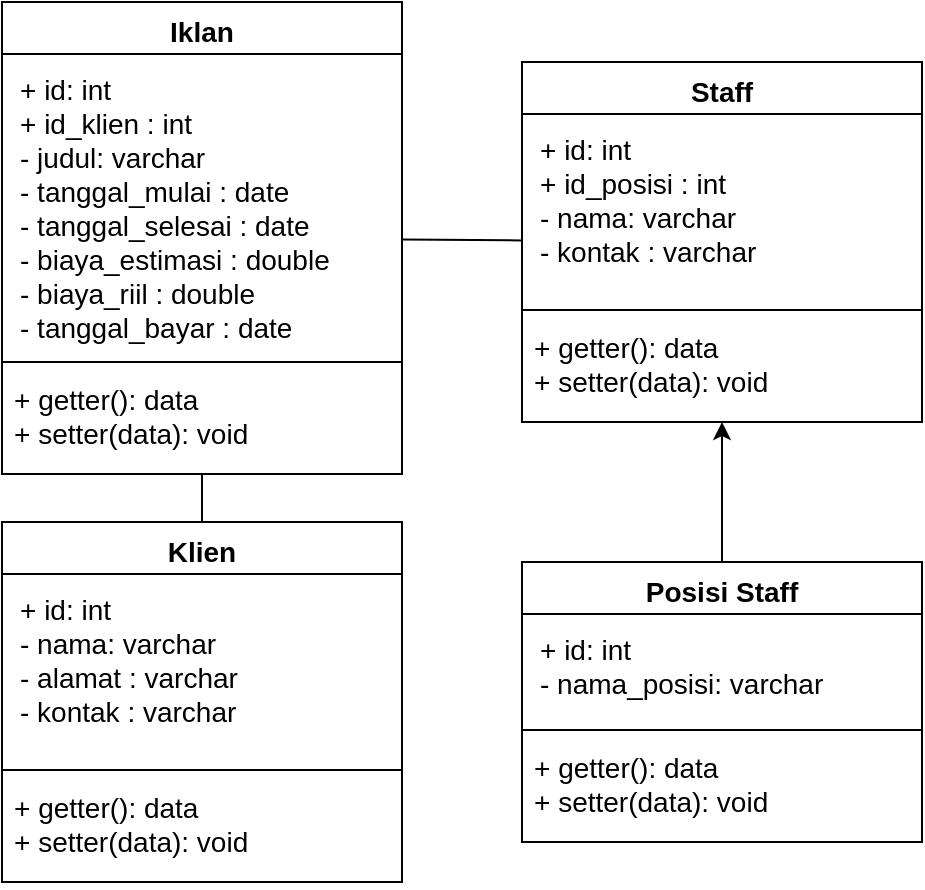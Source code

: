 <mxfile version="17.1.3" type="github">
  <diagram id="C5RBs43oDa-KdzZeNtuy" name="Page-1">
    <mxGraphModel dx="1422" dy="756" grid="1" gridSize="10" guides="1" tooltips="1" connect="1" arrows="1" fold="1" page="1" pageScale="1" pageWidth="827" pageHeight="1169" math="0" shadow="0">
      <root>
        <mxCell id="WIyWlLk6GJQsqaUBKTNV-0" />
        <mxCell id="WIyWlLk6GJQsqaUBKTNV-1" parent="WIyWlLk6GJQsqaUBKTNV-0" />
        <mxCell id="s0EepXa069mjVDkJH46W-5" value="Klien" style="swimlane;fontStyle=1;align=center;verticalAlign=top;childLayout=stackLayout;horizontal=1;startSize=26;horizontalStack=0;resizeParent=1;resizeParentMax=0;resizeLast=0;collapsible=1;marginBottom=0;fontSize=14;" vertex="1" parent="WIyWlLk6GJQsqaUBKTNV-1">
          <mxGeometry x="120" y="470" width="200" height="180" as="geometry">
            <mxRectangle x="120" y="430" width="100" height="26" as="alternateBounds" />
          </mxGeometry>
        </mxCell>
        <mxCell id="s0EepXa069mjVDkJH46W-6" value="+ id: int&#xa;- nama: varchar&#xa;- alamat : varchar &#xa;- kontak : varchar" style="text;strokeColor=none;fillColor=none;align=left;verticalAlign=top;spacingLeft=4;spacingRight=4;overflow=hidden;rotatable=0;points=[[0,0.5],[1,0.5]];portConstraint=eastwest;fontSize=14;spacing=5;spacingTop=0;spacingBottom=0;" vertex="1" parent="s0EepXa069mjVDkJH46W-5">
          <mxGeometry y="26" width="200" height="94" as="geometry" />
        </mxCell>
        <mxCell id="s0EepXa069mjVDkJH46W-7" value="" style="line;strokeWidth=1;fillColor=none;align=left;verticalAlign=middle;spacingTop=-1;spacingLeft=3;spacingRight=3;rotatable=0;labelPosition=right;points=[];portConstraint=eastwest;" vertex="1" parent="s0EepXa069mjVDkJH46W-5">
          <mxGeometry y="120" width="200" height="8" as="geometry" />
        </mxCell>
        <mxCell id="s0EepXa069mjVDkJH46W-8" value="+ getter(): data&#xa;+ setter(data): void" style="text;strokeColor=none;fillColor=none;align=left;verticalAlign=top;spacingLeft=4;spacingRight=4;overflow=hidden;rotatable=0;points=[[0,0.5],[1,0.5]];portConstraint=eastwest;fontSize=14;fontStyle=0" vertex="1" parent="s0EepXa069mjVDkJH46W-5">
          <mxGeometry y="128" width="200" height="52" as="geometry" />
        </mxCell>
        <mxCell id="s0EepXa069mjVDkJH46W-9" value="Staff" style="swimlane;fontStyle=1;align=center;verticalAlign=top;childLayout=stackLayout;horizontal=1;startSize=26;horizontalStack=0;resizeParent=1;resizeParentMax=0;resizeLast=0;collapsible=1;marginBottom=0;fontSize=14;" vertex="1" parent="WIyWlLk6GJQsqaUBKTNV-1">
          <mxGeometry x="380" y="240" width="200" height="180" as="geometry">
            <mxRectangle x="460" y="340" width="100" height="26" as="alternateBounds" />
          </mxGeometry>
        </mxCell>
        <mxCell id="s0EepXa069mjVDkJH46W-10" value="+ id: int&#xa;+ id_posisi : int &#xa;- nama: varchar&#xa;- kontak : varchar" style="text;strokeColor=none;fillColor=none;align=left;verticalAlign=top;spacingLeft=4;spacingRight=4;overflow=hidden;rotatable=0;points=[[0,0.5],[1,0.5]];portConstraint=eastwest;fontSize=14;spacing=5;spacingTop=0;spacingBottom=0;" vertex="1" parent="s0EepXa069mjVDkJH46W-9">
          <mxGeometry y="26" width="200" height="94" as="geometry" />
        </mxCell>
        <mxCell id="s0EepXa069mjVDkJH46W-11" value="" style="line;strokeWidth=1;fillColor=none;align=left;verticalAlign=middle;spacingTop=-1;spacingLeft=3;spacingRight=3;rotatable=0;labelPosition=right;points=[];portConstraint=eastwest;" vertex="1" parent="s0EepXa069mjVDkJH46W-9">
          <mxGeometry y="120" width="200" height="8" as="geometry" />
        </mxCell>
        <mxCell id="s0EepXa069mjVDkJH46W-12" value="+ getter(): data&#xa;+ setter(data): void" style="text;strokeColor=none;fillColor=none;align=left;verticalAlign=top;spacingLeft=4;spacingRight=4;overflow=hidden;rotatable=0;points=[[0,0.5],[1,0.5]];portConstraint=eastwest;fontSize=14;fontStyle=0" vertex="1" parent="s0EepXa069mjVDkJH46W-9">
          <mxGeometry y="128" width="200" height="52" as="geometry" />
        </mxCell>
        <mxCell id="s0EepXa069mjVDkJH46W-13" value="Posisi Staff" style="swimlane;fontStyle=1;align=center;verticalAlign=top;childLayout=stackLayout;horizontal=1;startSize=26;horizontalStack=0;resizeParent=1;resizeParentMax=0;resizeLast=0;collapsible=1;marginBottom=0;fontSize=14;" vertex="1" parent="WIyWlLk6GJQsqaUBKTNV-1">
          <mxGeometry x="380" y="490" width="200" height="140" as="geometry">
            <mxRectangle x="440" y="30" width="100" height="26" as="alternateBounds" />
          </mxGeometry>
        </mxCell>
        <mxCell id="s0EepXa069mjVDkJH46W-14" value="+ id: int&#xa;- nama_posisi: varchar" style="text;strokeColor=none;fillColor=none;align=left;verticalAlign=top;spacingLeft=4;spacingRight=4;overflow=hidden;rotatable=0;points=[[0,0.5],[1,0.5]];portConstraint=eastwest;fontSize=14;spacing=5;spacingTop=0;spacingBottom=0;" vertex="1" parent="s0EepXa069mjVDkJH46W-13">
          <mxGeometry y="26" width="200" height="54" as="geometry" />
        </mxCell>
        <mxCell id="s0EepXa069mjVDkJH46W-15" value="" style="line;strokeWidth=1;fillColor=none;align=left;verticalAlign=middle;spacingTop=-1;spacingLeft=3;spacingRight=3;rotatable=0;labelPosition=right;points=[];portConstraint=eastwest;" vertex="1" parent="s0EepXa069mjVDkJH46W-13">
          <mxGeometry y="80" width="200" height="8" as="geometry" />
        </mxCell>
        <mxCell id="s0EepXa069mjVDkJH46W-16" value="+ getter(): data&#xa;+ setter(data): void" style="text;strokeColor=none;fillColor=none;align=left;verticalAlign=top;spacingLeft=4;spacingRight=4;overflow=hidden;rotatable=0;points=[[0,0.5],[1,0.5]];portConstraint=eastwest;fontSize=14;fontStyle=0" vertex="1" parent="s0EepXa069mjVDkJH46W-13">
          <mxGeometry y="88" width="200" height="52" as="geometry" />
        </mxCell>
        <mxCell id="s0EepXa069mjVDkJH46W-18" value="" style="endArrow=classic;html=1;rounded=0;fontSize=14;endFill=1;" edge="1" parent="WIyWlLk6GJQsqaUBKTNV-1" source="s0EepXa069mjVDkJH46W-13" target="s0EepXa069mjVDkJH46W-9">
          <mxGeometry width="50" height="50" relative="1" as="geometry">
            <mxPoint x="570" y="170" as="sourcePoint" />
            <mxPoint x="500" y="290" as="targetPoint" />
          </mxGeometry>
        </mxCell>
        <mxCell id="s0EepXa069mjVDkJH46W-20" value="Iklan" style="swimlane;fontStyle=1;align=center;verticalAlign=top;childLayout=stackLayout;horizontal=1;startSize=26;horizontalStack=0;resizeParent=1;resizeParentMax=0;resizeLast=0;collapsible=1;marginBottom=0;fontSize=14;" vertex="1" parent="WIyWlLk6GJQsqaUBKTNV-1">
          <mxGeometry x="120" y="210" width="200" height="236" as="geometry">
            <mxRectangle x="460" y="340" width="100" height="26" as="alternateBounds" />
          </mxGeometry>
        </mxCell>
        <mxCell id="s0EepXa069mjVDkJH46W-21" value="+ id: int&#xa;+ id_klien : int&#xa;- judul: varchar&#xa;- tanggal_mulai : date &#xa;- tanggal_selesai : date&#xa;- biaya_estimasi : double&#xa;- biaya_riil : double&#xa;- tanggal_bayar : date" style="text;strokeColor=none;fillColor=none;align=left;verticalAlign=top;spacingLeft=4;spacingRight=4;overflow=hidden;rotatable=0;points=[[0,0.5],[1,0.5]];portConstraint=eastwest;fontSize=14;spacing=5;spacingTop=0;spacingBottom=0;" vertex="1" parent="s0EepXa069mjVDkJH46W-20">
          <mxGeometry y="26" width="200" height="150" as="geometry" />
        </mxCell>
        <mxCell id="s0EepXa069mjVDkJH46W-22" value="" style="line;strokeWidth=1;fillColor=none;align=left;verticalAlign=middle;spacingTop=-1;spacingLeft=3;spacingRight=3;rotatable=0;labelPosition=right;points=[];portConstraint=eastwest;" vertex="1" parent="s0EepXa069mjVDkJH46W-20">
          <mxGeometry y="176" width="200" height="8" as="geometry" />
        </mxCell>
        <mxCell id="s0EepXa069mjVDkJH46W-23" value="+ getter(): data&#xa;+ setter(data): void" style="text;strokeColor=none;fillColor=none;align=left;verticalAlign=top;spacingLeft=4;spacingRight=4;overflow=hidden;rotatable=0;points=[[0,0.5],[1,0.5]];portConstraint=eastwest;fontSize=14;fontStyle=0" vertex="1" parent="s0EepXa069mjVDkJH46W-20">
          <mxGeometry y="184" width="200" height="52" as="geometry" />
        </mxCell>
        <mxCell id="s0EepXa069mjVDkJH46W-24" value="" style="endArrow=none;html=1;rounded=0;fontSize=14;endFill=0;" edge="1" parent="WIyWlLk6GJQsqaUBKTNV-1" source="s0EepXa069mjVDkJH46W-5" target="s0EepXa069mjVDkJH46W-20">
          <mxGeometry width="50" height="50" relative="1" as="geometry">
            <mxPoint x="510" y="460" as="sourcePoint" />
            <mxPoint x="560" y="410" as="targetPoint" />
          </mxGeometry>
        </mxCell>
        <mxCell id="s0EepXa069mjVDkJH46W-25" value="" style="endArrow=none;html=1;rounded=0;fontSize=14;endFill=0;" edge="1" parent="WIyWlLk6GJQsqaUBKTNV-1" source="s0EepXa069mjVDkJH46W-9" target="s0EepXa069mjVDkJH46W-20">
          <mxGeometry width="50" height="50" relative="1" as="geometry">
            <mxPoint x="230" y="490" as="sourcePoint" />
            <mxPoint x="230" y="450" as="targetPoint" />
          </mxGeometry>
        </mxCell>
      </root>
    </mxGraphModel>
  </diagram>
</mxfile>
